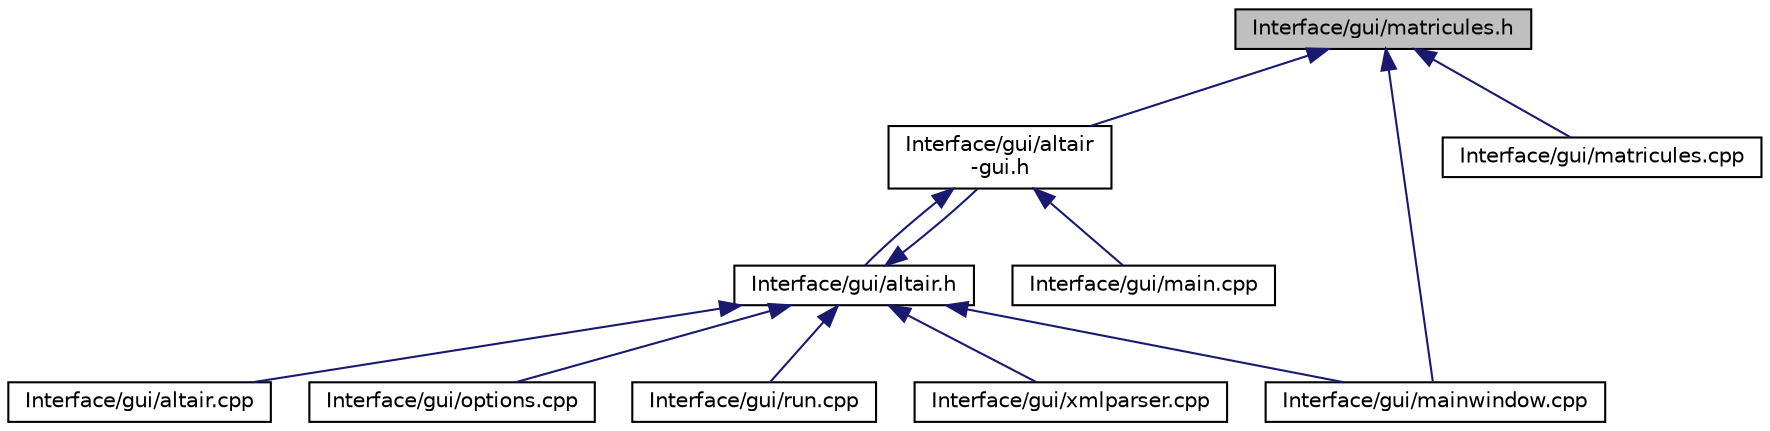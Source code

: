 digraph "Interface/gui/matricules.h"
{
 // INTERACTIVE_SVG=YES
  edge [fontname="Helvetica",fontsize="10",labelfontname="Helvetica",labelfontsize="10"];
  node [fontname="Helvetica",fontsize="10",shape=record];
  Node13 [label="Interface/gui/matricules.h",height=0.2,width=0.4,color="black", fillcolor="grey75", style="filled", fontcolor="black"];
  Node13 -> Node14 [dir="back",color="midnightblue",fontsize="10",style="solid",fontname="Helvetica"];
  Node14 [label="Interface/gui/altair\l-gui.h",height=0.2,width=0.4,color="black", fillcolor="white", style="filled",URL="$altair-gui_8h.html",tooltip="Code de la classe MainWindow qui construit l&#39;interface graphique. "];
  Node14 -> Node15 [dir="back",color="midnightblue",fontsize="10",style="solid",fontname="Helvetica"];
  Node15 [label="Interface/gui/altair.h",height=0.2,width=0.4,color="black", fillcolor="white", style="filled",URL="$altair_8h.html",tooltip="Code de la classe principale Altair, qui joue le rôle d&#39;agent de l&#39;interface graphique. "];
  Node15 -> Node14 [dir="back",color="midnightblue",fontsize="10",style="solid",fontname="Helvetica"];
  Node15 -> Node16 [dir="back",color="midnightblue",fontsize="10",style="solid",fontname="Helvetica"];
  Node16 [label="Interface/gui/altair.cpp",height=0.2,width=0.4,color="black", fillcolor="white", style="filled",URL="$altair_8cpp.html",tooltip="Code implémentant la classe principale Altair, qui joue le rôle d&#39;agent de l&#39;interface graphique..."];
  Node15 -> Node17 [dir="back",color="midnightblue",fontsize="10",style="solid",fontname="Helvetica"];
  Node17 [label="Interface/gui/mainwindow.cpp",height=0.2,width=0.4,color="black", fillcolor="white", style="filled",URL="$mainwindow_8cpp.html",tooltip="Code de l&#39;implémentation de la classe MainWindow de l&#39;interface graphique. "];
  Node15 -> Node18 [dir="back",color="midnightblue",fontsize="10",style="solid",fontname="Helvetica"];
  Node18 [label="Interface/gui/options.cpp",height=0.2,width=0.4,color="black", fillcolor="white", style="filled",URL="$options_8cpp.html",tooltip="Implémentation des classes du dialogue d&#39;options. "];
  Node15 -> Node19 [dir="back",color="midnightblue",fontsize="10",style="solid",fontname="Helvetica"];
  Node19 [label="Interface/gui/run.cpp",height=0.2,width=0.4,color="black", fillcolor="white", style="filled",URL="$run_8cpp.html",tooltip="Implémentation de la classe Altair agent de la classe MainWindow qui construit l&#39;interface graphique..."];
  Node15 -> Node20 [dir="back",color="midnightblue",fontsize="10",style="solid",fontname="Helvetica"];
  Node20 [label="Interface/gui/xmlparser.cpp",height=0.2,width=0.4,color="black", fillcolor="white", style="filled",URL="$xmlparser_8cpp.html",tooltip="Implémentation de la classe Altair agent de la classe MainWindow qui construit l&#39;interface graphique..."];
  Node14 -> Node21 [dir="back",color="midnightblue",fontsize="10",style="solid",fontname="Helvetica"];
  Node21 [label="Interface/gui/main.cpp",height=0.2,width=0.4,color="black", fillcolor="white", style="filled",URL="$_interface_2gui_2main_8cpp.html",tooltip="Lance l&#39;interface graphique en chargeant le bon contexte linguistique et la feuille de style..."];
  Node13 -> Node17 [dir="back",color="midnightblue",fontsize="10",style="solid",fontname="Helvetica"];
  Node13 -> Node22 [dir="back",color="midnightblue",fontsize="10",style="solid",fontname="Helvetica"];
  Node22 [label="Interface/gui/matricules.cpp",height=0.2,width=0.4,color="black", fillcolor="white", style="filled",URL="$matricules_8cpp.html",tooltip="Implémentation de la classe MatriculeInput, qui construit un dialogue d&#39;extraction des bulletins..."];
}
